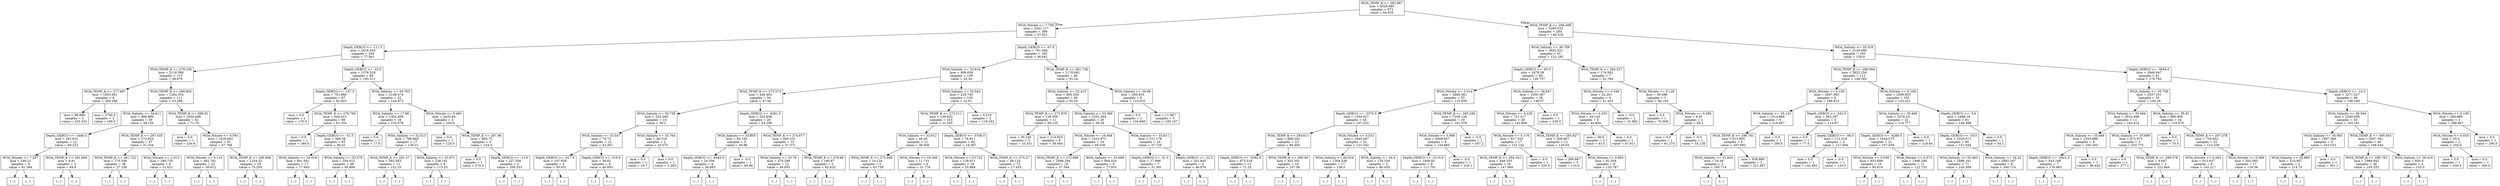 digraph Tree {
node [shape=box] ;
0 [label="WOA_TEMP_K <= 292.667\nmse = 4529.685\nsamples = 673\nvalue = 94.935"] ;
1 [label="WOA_Nitrate <= 7.709\nmse = 2041.117\nsamples = 389\nvalue = 57.921"] ;
0 -> 1 [labeldistance=2.5, labelangle=45, headlabel="True"] ;
2 [label="Depth_GEBCO <= -111.5\nmse = 2418.243\nsamples = 204\nvalue = 77.801"] ;
1 -> 2 ;
3 [label="WOA_TEMP_K <= 279.238\nmse = 2118.598\nsamples = 115\nvalue = 58.879"] ;
2 -> 3 ;
4 [label="WOA_TEMP_K <= 277.497\nmse = 1853.061\nsamples = 4\nvalue = 204.286"] ;
3 -> 4 ;
5 [label="mse = 88.889\nsamples = 2\nvalue = 223.333"] ;
4 -> 5 ;
6 [label="mse = 2700.0\nsamples = 2\nvalue = 190.0"] ;
4 -> 6 ;
7 [label="WOA_TEMP_K <= 288.805\nmse = 1284.334\nsamples = 111\nvalue = 53.286"] ;
3 -> 7 ;
8 [label="WOA_Salinity <= 34.611\nmse = 488.996\nsamples = 59\nvalue = 38.154"] ;
7 -> 8 ;
9 [label="Depth_GEBCO <= -1640.0\nmse = 291.631\nsamples = 12\nvalue = 69.223"] ;
8 -> 9 ;
10 [label="WOA_Nitrate <= 7.257\nmse = 248.21\nsamples = 9\nvalue = 61.384"] ;
9 -> 10 ;
11 [label="(...)"] ;
10 -> 11 ;
24 [label="(...)"] ;
10 -> 24 ;
25 [label="WOA_TEMP_K <= 281.094\nmse = 9.81\nsamples = 3\nvalue = 84.9"] ;
9 -> 25 ;
26 [label="(...)"] ;
25 -> 26 ;
27 [label="(...)"] ;
25 -> 27 ;
30 [label="WOA_TEMP_K <= 287.435\nmse = 273.924\nsamples = 47\nvalue = 31.334"] ;
8 -> 30 ;
31 [label="WOA_TEMP_K <= 281.722\nmse = 170.348\nsamples = 38\nvalue = 27.158"] ;
30 -> 31 ;
32 [label="(...)"] ;
31 -> 32 ;
33 [label="(...)"] ;
31 -> 33 ;
84 [label="WOA_Nitrate <= 1.013\nmse = 280.735\nsamples = 9\nvalue = 51.621"] ;
30 -> 84 ;
85 [label="(...)"] ;
84 -> 85 ;
88 [label="(...)"] ;
84 -> 88 ;
99 [label="WOA_TEMP_K <= 288.92\nmse = 1634.488\nsamples = 52\nvalue = 71.74"] ;
7 -> 99 ;
100 [label="mse = 0.0\nsamples = 1\nvalue = 230.6"] ;
99 -> 100 ;
101 [label="WOA_Nitrate <= 0.591\nmse = 1028.662\nsamples = 51\nvalue = 67.768"] ;
99 -> 101 ;
102 [label="WOA_Nitrate <= 0.114\nmse = 482.761\nsamples = 22\nvalue = 56.612"] ;
101 -> 102 ;
103 [label="(...)"] ;
102 -> 103 ;
108 [label="(...)"] ;
102 -> 108 ;
139 [label="WOA_TEMP_K <= 290.898\nmse = 1254.32\nsamples = 29\nvalue = 75.205"] ;
101 -> 139 ;
140 [label="(...)"] ;
139 -> 140 ;
169 [label="(...)"] ;
139 -> 169 ;
188 [label="Depth_GEBCO <= -23.5\nmse = 1576.528\nsamples = 89\nvalue = 105.311"] ;
2 -> 188 ;
189 [label="Depth_GEBCO <= -107.5\nmse = 753.886\nsamples = 67\nvalue = 92.923"] ;
188 -> 189 ;
190 [label="mse = 0.0\nsamples = 1\nvalue = 170.0"] ;
189 -> 190 ;
191 [label="WOA_TEMP_K <= 278.769\nmse = 644.413\nsamples = 66\nvalue = 91.334"] ;
189 -> 191 ;
192 [label="mse = 0.0\nsamples = 1\nvalue = 180.0"] ;
191 -> 192 ;
193 [label="Depth_GEBCO <= -51.5\nmse = 568.38\nsamples = 65\nvalue = 90.41"] ;
191 -> 193 ;
194 [label="WOA_Salinity <= 34.919\nmse = 841.001\nsamples = 17\nvalue = 77.945"] ;
193 -> 194 ;
195 [label="(...)"] ;
194 -> 195 ;
216 [label="(...)"] ;
194 -> 216 ;
227 [label="WOA_Salinity <= 33.279\nmse = 354.012\nsamples = 48\nvalue = 95.806"] ;
193 -> 227 ;
228 [label="(...)"] ;
227 -> 228 ;
235 [label="(...)"] ;
227 -> 235 ;
296 [label="WOA_Salinity <= 34.763\nmse = 2148.474\nsamples = 22\nvalue = 144.872"] ;
188 -> 296 ;
297 [label="WOA_Salinity <= 17.98\nmse = 1302.409\nsamples = 18\nvalue = 133.579"] ;
296 -> 297 ;
298 [label="mse = 0.0\nsamples = 1\nvalue = 17.8"] ;
297 -> 298 ;
299 [label="WOA_Salinity <= 32.513\nmse = 796.869\nsamples = 17\nvalue = 138.21"] ;
297 -> 299 ;
300 [label="WOA_TEMP_K <= 291.27\nmse = 563.563\nsamples = 11\nvalue = 152.25"] ;
299 -> 300 ;
301 [label="(...)"] ;
300 -> 301 ;
318 [label="(...)"] ;
300 -> 318 ;
319 [label="WOA_Salinity <= 33.971\nmse = 238.181\nsamples = 6\nvalue = 113.25"] ;
299 -> 319 ;
320 [label="(...)"] ;
319 -> 320 ;
327 [label="(...)"] ;
319 -> 327 ;
330 [label="WOA_Nitrate <= 0.465\nmse = 2435.84\nsamples = 4\nvalue = 203.6"] ;
296 -> 330 ;
331 [label="mse = 0.0\nsamples = 1\nvalue = 120.0"] ;
330 -> 331 ;
332 [label="WOA_TEMP_K <= 287.96\nmse = 860.75\nsamples = 3\nvalue = 224.5"] ;
330 -> 332 ;
333 [label="mse = 0.0\nsamples = 1\nvalue = 270.0"] ;
332 -> 333 ;
334 [label="Depth_GEBCO <= -13.0\nmse = 227.556\nsamples = 2\nvalue = 209.333"] ;
332 -> 334 ;
335 [label="(...)"] ;
334 -> 335 ;
336 [label="(...)"] ;
334 -> 336 ;
337 [label="Depth_GEBCO <= -67.0\nmse = 761.494\nsamples = 185\nvalue = 36.641"] ;
1 -> 337 ;
338 [label="WOA_Salinity <= 33.816\nmse = 408.656\nsamples = 139\nvalue = 29.34"] ;
337 -> 338 ;
339 [label="WOA_TEMP_K <= 273.573\nmse = 440.463\nsamples = 34\nvalue = 47.44"] ;
338 -> 339 ;
340 [label="WOA_Salinity <= 33.738\nmse = 192.349\nsamples = 14\nvalue = 39.2"] ;
339 -> 340 ;
341 [label="WOA_Salinity <= 33.547\nmse = 74.72\nsamples = 12\nvalue = 43.361"] ;
340 -> 341 ;
342 [label="Depth_GEBCO <= -617.5\nmse = 107.659\nsamples = 4\nvalue = 50.031"] ;
341 -> 342 ;
343 [label="(...)"] ;
342 -> 343 ;
346 [label="(...)"] ;
342 -> 346 ;
349 [label="Depth_GEBCO <= -319.5\nmse = 36.63\nsamples = 8\nvalue = 40.693"] ;
341 -> 349 ;
350 [label="(...)"] ;
349 -> 350 ;
361 [label="(...)"] ;
349 -> 361 ;
364 [label="WOA_Salinity <= 33.764\nmse = 46.316\nsamples = 2\nvalue = 10.075"] ;
340 -> 364 ;
365 [label="mse = 0.0\nsamples = 1\nvalue = 19.7"] ;
364 -> 365 ;
366 [label="mse = 0.0\nsamples = 1\nvalue = 5.263"] ;
364 -> 366 ;
367 [label="Depth_GEBCO <= -4381.0\nmse = 533.858\nsamples = 20\nvalue = 53.256"] ;
339 -> 367 ;
368 [label="WOA_Salinity <= 33.805\nmse = 84.192\nsamples = 5\nvalue = 39.88"] ;
367 -> 368 ;
369 [label="Depth_GEBCO <= -4445.0\nmse = 24.356\nsamples = 4\nvalue = 36.883"] ;
368 -> 369 ;
370 [label="(...)"] ;
369 -> 370 ;
373 [label="(...)"] ;
369 -> 373 ;
376 [label="mse = -0.0\nsamples = 1\nvalue = 60.86"] ;
368 -> 376 ;
377 [label="WOA_TEMP_K <= 274.677\nmse = 600.231\nsamples = 15\nvalue = 57.371"] ;
367 -> 377 ;
378 [label="WOA_Salinity <= 33.78\nmse = 478.298\nsamples = 12\nvalue = 49.855"] ;
377 -> 378 ;
379 [label="(...)"] ;
378 -> 379 ;
392 [label="(...)"] ;
378 -> 392 ;
393 [label="WOA_TEMP_K <= 279.68\nmse = 190.67\nsamples = 3\nvalue = 82.425"] ;
377 -> 393 ;
394 [label="(...)"] ;
393 -> 394 ;
397 [label="(...)"] ;
393 -> 397 ;
398 [label="WOA_Salinity <= 35.542\nmse = 229.745\nsamples = 105\nvalue = 22.61"] ;
338 -> 398 ;
399 [label="WOA_TEMP_K <= 273.511\nmse = 109.832\nsamples = 103\nvalue = 21.355"] ;
398 -> 399 ;
400 [label="WOA_Salinity <= 33.912\nmse = 48.28\nsamples = 11\nvalue = 38.506"] ;
399 -> 400 ;
401 [label="WOA_TEMP_K <= 272.609\nmse = 14.134\nsamples = 5\nvalue = 43.738"] ;
400 -> 401 ;
402 [label="(...)"] ;
401 -> 402 ;
405 [label="(...)"] ;
401 -> 405 ;
410 [label="WOA_Nitrate <= 16.266\nmse = 11.731\nsamples = 6\nvalue = 31.779"] ;
400 -> 410 ;
411 [label="(...)"] ;
410 -> 411 ;
412 [label="(...)"] ;
410 -> 412 ;
421 [label="Depth_GEBCO <= -3706.0\nmse = 78.911\nsamples = 92\nvalue = 19.367"] ;
399 -> 421 ;
422 [label="WOA_Nitrate <= 23.722\nmse = 129.011\nsamples = 19\nvalue = 25.966"] ;
421 -> 422 ;
423 [label="(...)"] ;
422 -> 423 ;
454 [label="(...)"] ;
422 -> 454 ;
459 [label="WOA_TEMP_K <= 275.27\nmse = 48.124\nsamples = 73\nvalue = 17.455"] ;
421 -> 459 ;
460 [label="(...)"] ;
459 -> 460 ;
491 [label="(...)"] ;
459 -> 491 ;
554 [label="mse = 0.219\nsamples = 2\nvalue = 119.262"] ;
398 -> 554 ;
555 [label="WOA_TEMP_K <= 281.738\nmse = 1178.662\nsamples = 46\nvalue = 55.24"] ;
337 -> 555 ;
556 [label="WOA_Salinity <= 32.415\nmse = 965.354\nsamples = 40\nvalue = 50.26"] ;
555 -> 556 ;
557 [label="WOA_TEMP_K <= 272.876\nmse = 126.358\nsamples = 11\nvalue = 36.125"] ;
556 -> 557 ;
558 [label="mse = 30.245\nsamples = 5\nvalue = 33.431"] ;
557 -> 558 ;
559 [label="mse = 214.653\nsamples = 6\nvalue = 39.064"] ;
557 -> 559 ;
560 [label="WOA_Salinity <= 33.366\nmse = 1201.364\nsamples = 29\nvalue = 56.28"] ;
556 -> 560 ;
561 [label="WOA_Nitrate <= 16.948\nmse = 1523.973\nsamples = 19\nvalue = 69.036"] ;
560 -> 561 ;
562 [label="WOA_TEMP_K <= 272.686\nmse = 2088.294\nsamples = 10\nvalue = 57.594"] ;
561 -> 562 ;
563 [label="(...)"] ;
562 -> 563 ;
564 [label="(...)"] ;
562 -> 564 ;
565 [label="WOA_Salinity <= 33.089\nmse = 904.024\nsamples = 9\nvalue = 77.935"] ;
561 -> 565 ;
566 [label="(...)"] ;
565 -> 566 ;
567 [label="(...)"] ;
565 -> 567 ;
570 [label="WOA_Salinity <= 33.811\nmse = 151.178\nsamples = 10\nvalue = 37.726"] ;
560 -> 570 ;
571 [label="Depth_GEBCO <= -31.5\nmse = 17.996\nsamples = 7\nvalue = 31.391"] ;
570 -> 571 ;
572 [label="(...)"] ;
571 -> 572 ;
579 [label="(...)"] ;
571 -> 579 ;
580 [label="Depth_GEBCO <= -22.5\nmse = 201.845\nsamples = 3\nvalue = 46.876"] ;
570 -> 580 ;
581 [label="(...)"] ;
580 -> 581 ;
584 [label="(...)"] ;
580 -> 584 ;
585 [label="WOA_Salinity <= 34.48\nmse = 250.835\nsamples = 6\nvalue = 110.025"] ;
555 -> 585 ;
586 [label="mse = 0.0\nsamples = 1\nvalue = 134.669"] ;
585 -> 586 ;
587 [label="mse = 11.067\nsamples = 5\nvalue = 100.167"] ;
585 -> 587 ;
588 [label="WOA_TEMP_K <= 296.468\nmse = 3285.532\nsamples = 284\nvalue = 148.418"] ;
0 -> 588 [labeldistance=2.5, labelangle=-45, headlabel="False"] ;
589 [label="WOA_Salinity <= 36.709\nmse = 2652.621\nsamples = 91\nvalue = 122.185"] ;
588 -> 589 ;
590 [label="Depth_GEBCO <= -65.5\nmse = 2478.38\nsamples = 84\nvalue = 126.737"] ;
589 -> 590 ;
591 [label="WOA_Nitrate <= 1.414\nmse = 2864.381\nsamples = 55\nvalue = 115.939"] ;
590 -> 591 ;
592 [label="Depth_GEBCO <= -3370.5\nmse = 1554.027\nsamples = 45\nvalue = 107.252"] ;
591 -> 592 ;
593 [label="WOA_TEMP_K <= 294.611\nmse = 868.242\nsamples = 23\nvalue = 89.405"] ;
592 -> 593 ;
594 [label="Depth_GEBCO <= -5292.5\nmse = 673.516\nsamples = 13\nvalue = 71.23"] ;
593 -> 594 ;
595 [label="(...)"] ;
594 -> 595 ;
596 [label="(...)"] ;
594 -> 596 ;
619 [label="WOA_TEMP_K <= 295.56\nmse = 402.301\nsamples = 10\nvalue = 107.58"] ;
593 -> 619 ;
620 [label="(...)"] ;
619 -> 620 ;
631 [label="(...)"] ;
619 -> 631 ;
636 [label="WOA_Nitrate <= 0.531\nmse = 1645.447\nsamples = 22\nvalue = 121.342"] ;
592 -> 636 ;
637 [label="WOA_Salinity <= 26.024\nmse = 1304.536\nsamples = 17\nvalue = 138.0"] ;
636 -> 637 ;
638 [label="(...)"] ;
637 -> 638 ;
639 [label="(...)"] ;
637 -> 639 ;
660 [label="WOA_Salinity <= 34.4\nmse = 129.339\nsamples = 5\nvalue = 80.455"] ;
636 -> 660 ;
661 [label="(...)"] ;
660 -> 661 ;
668 [label="(...)"] ;
660 -> 668 ;
669 [label="WOA_TEMP_K <= 295.249\nmse = 7259.126\nsamples = 10\nvalue = 161.378"] ;
591 -> 669 ;
670 [label="WOA_Nitrate <= 5.098\nmse = 4009.827\nsamples = 9\nvalue = 134.865"] ;
669 -> 670 ;
671 [label="Depth_GEBCO <= -3115.0\nmse = 1949.92\nsamples = 8\nvalue = 111.701"] ;
670 -> 671 ;
672 [label="(...)"] ;
671 -> 672 ;
679 [label="(...)"] ;
671 -> 679 ;
682 [label="mse = -0.0\nsamples = 1\nvalue = 239.1"] ;
670 -> 682 ;
683 [label="mse = -0.0\nsamples = 1\nvalue = 307.2"] ;
669 -> 683 ;
684 [label="WOA_Salinity <= 36.647\nmse = 1030.367\nsamples = 29\nvalue = 148.07"] ;
590 -> 684 ;
685 [label="WOA_Nitrate <= 0.226\nmse = 721.317\nsamples = 28\nvalue = 143.868"] ;
684 -> 685 ;
686 [label="WOA_Nitrate <= 0.176\nmse = 817.353\nsamples = 17\nvalue = 153.142"] ;
685 -> 686 ;
687 [label="WOA_TEMP_K <= 294.341\nmse = 448.353\nsamples = 16\nvalue = 147.064"] ;
686 -> 687 ;
688 [label="(...)"] ;
687 -> 688 ;
695 [label="(...)"] ;
687 -> 695 ;
706 [label="mse = -0.0\nsamples = 1\nvalue = 220.0"] ;
686 -> 706 ;
707 [label="WOA_TEMP_K <= 293.927\nmse = 209.867\nsamples = 11\nvalue = 129.03"] ;
685 -> 707 ;
708 [label="mse = 266.667\nsamples = 3\nvalue = 110.0"] ;
707 -> 708 ;
709 [label="WOA_Nitrate <= 0.805\nmse = 82.504\nsamples = 8\nvalue = 133.787"] ;
707 -> 709 ;
710 [label="(...)"] ;
709 -> 710 ;
717 [label="(...)"] ;
709 -> 717 ;
718 [label="mse = 0.0\nsamples = 1\nvalue = 230.0"] ;
684 -> 718 ;
719 [label="WOA_TEMP_K <= 294.327\nmse = 174.502\nsamples = 7\nvalue = 52.764"] ;
589 -> 719 ;
720 [label="WOA_Nitrate <= 0.549\nmse = 52.201\nsamples = 4\nvalue = 41.423"] ;
719 -> 720 ;
721 [label="WOA_Nitrate <= 0.203\nmse = 29.143\nsamples = 3\nvalue = 44.604"] ;
720 -> 721 ;
722 [label="mse = 36.0\nsamples = 2\nvalue = 43.0"] ;
721 -> 722 ;
723 [label="mse = 0.0\nsamples = 1\nvalue = 47.811"] ;
721 -> 723 ;
724 [label="mse = -0.0\nsamples = 1\nvalue = 31.882"] ;
720 -> 724 ;
725 [label="WOA_Nitrate <= 0.126\nmse = 39.588\nsamples = 3\nvalue = 64.104"] ;
719 -> 725 ;
726 [label="mse = 0.0\nsamples = 1\nvalue = 70.009"] ;
725 -> 726 ;
727 [label="WOA_Nitrate <= 0.296\nmse = 9.45\nsamples = 2\nvalue = 58.2"] ;
725 -> 727 ;
728 [label="mse = 0.0\nsamples = 1\nvalue = 61.274"] ;
727 -> 728 ;
729 [label="mse = -0.0\nsamples = 1\nvalue = 55.126"] ;
727 -> 729 ;
730 [label="WOA_Salinity <= 35.516\nmse = 3129.496\nsamples = 193\nvalue = 159.9"] ;
588 -> 730 ;
731 [label="WOA_TEMP_K <= 296.994\nmse = 2922.258\nsamples = 112\nvalue = 148.293"] ;
730 -> 731 ;
732 [label="WOA_Nitrate <= 0.159\nmse = 2947.083\nsamples = 9\nvalue = 196.815"] ;
731 -> 732 ;
733 [label="WOA_Salinity <= 35.131\nmse = 1314.889\nsamples = 6\nvalue = 218.667"] ;
732 -> 733 ;
734 [label="WOA_TEMP_K <= 296.761\nmse = 613.905\nsamples = 5\nvalue = 207.692"] ;
733 -> 734 ;
735 [label="WOA_Salinity <= 31.624\nmse = 24.49\nsamples = 3\nvalue = 195.714"] ;
734 -> 735 ;
736 [label="(...)"] ;
735 -> 736 ;
737 [label="(...)"] ;
735 -> 737 ;
738 [label="mse = 938.889\nsamples = 2\nvalue = 221.667"] ;
734 -> 738 ;
739 [label="mse = 0.0\nsamples = 1\nvalue = 290.0"] ;
733 -> 739 ;
740 [label="Depth_GEBCO <= -342.0\nmse = 562.297\nsamples = 3\nvalue = 114.87"] ;
732 -> 740 ;
741 [label="mse = 0.0\nsamples = 1\nvalue = 77.0"] ;
740 -> 741 ;
742 [label="Depth_GEBCO <= -90.5\nmse = 112.319\nsamples = 2\nvalue = 127.494"] ;
740 -> 742 ;
743 [label="mse = 0.0\nsamples = 1\nvalue = 142.482"] ;
742 -> 743 ;
744 [label="mse = -0.0\nsamples = 1\nvalue = 120.0"] ;
742 -> 744 ;
745 [label="WOA_Nitrate <= 0.108\nmse = 2599.853\nsamples = 103\nvalue = 142.421"] ;
731 -> 745 ;
746 [label="WOA_Salinity <= 35.406\nmse = 2076.23\nsamples = 22\nvalue = 114.777"] ;
745 -> 746 ;
747 [label="Depth_GEBCO <= -4289.5\nmse = 1444.575\nsamples = 21\nvalue = 107.839"] ;
746 -> 747 ;
748 [label="WOA_Nitrate <= 0.039\nmse = 853.699\nsamples = 10\nvalue = 90.819"] ;
747 -> 748 ;
749 [label="(...)"] ;
748 -> 749 ;
754 [label="(...)"] ;
748 -> 754 ;
767 [label="WOA_Nitrate <= 0.072\nmse = 1486.289\nsamples = 11\nvalue = 122.733"] ;
747 -> 767 ;
768 [label="(...)"] ;
767 -> 768 ;
785 [label="(...)"] ;
767 -> 785 ;
788 [label="mse = 0.0\nsamples = 1\nvalue = 218.84"] ;
746 -> 788 ;
789 [label="Depth_GEBCO <= -3.0\nmse = 2488.18\nsamples = 81\nvalue = 149.498"] ;
745 -> 789 ;
790 [label="Depth_GEBCO <= -16.5\nmse = 2320.071\nsamples = 80\nvalue = 151.844"] ;
789 -> 790 ;
791 [label="WOA_Salinity <= 35.483\nmse = 1896.161\nsamples = 71\nvalue = 145.509"] ;
790 -> 791 ;
792 [label="(...)"] ;
791 -> 792 ;
905 [label="(...)"] ;
791 -> 905 ;
908 [label="WOA_Salinity <= 34.32\nmse = 2892.347\nsamples = 9\nvalue = 200.714"] ;
790 -> 908 ;
909 [label="(...)"] ;
908 -> 909 ;
910 [label="(...)"] ;
908 -> 910 ;
915 [label="mse = 0.0\nsamples = 1\nvalue = 54.1"] ;
789 -> 915 ;
916 [label="Depth_GEBCO <= -3654.0\nmse = 2949.947\nsamples = 81\nvalue = 176.783"] ;
730 -> 916 ;
917 [label="WOA_Salinity <= 35.758\nmse = 2337.251\nsamples = 35\nvalue = 146.26"] ;
916 -> 917 ;
918 [label="WOA_Salinity <= 35.694\nmse = 2014.498\nsamples = 11\nvalue = 182.414"] ;
917 -> 918 ;
919 [label="WOA_Salinity <= 35.689\nmse = 1355.886\nsamples = 8\nvalue = 165.293"] ;
918 -> 919 ;
920 [label="Depth_GEBCO <= -3921.5\nmse = 543.168\nsamples = 7\nvalue = 176.963"] ;
919 -> 920 ;
921 [label="(...)"] ;
920 -> 921 ;
932 [label="(...)"] ;
920 -> 932 ;
933 [label="mse = 0.0\nsamples = 1\nvalue = 89.442"] ;
919 -> 933 ;
934 [label="WOA_Salinity <= 35.699\nmse = 472.973\nsamples = 3\nvalue = 233.775"] ;
918 -> 934 ;
935 [label="mse = 0.0\nsamples = 1\nvalue = 277.1"] ;
934 -> 935 ;
936 [label="WOA_TEMP_K <= 299.378\nmse = 4.647\nsamples = 2\nvalue = 222.944"] ;
934 -> 936 ;
937 [label="(...)"] ;
936 -> 937 ;
938 [label="(...)"] ;
936 -> 938 ;
939 [label="WOA_Salinity <= 35.81\nmse = 890.905\nsamples = 24\nvalue = 119.479"] ;
917 -> 939 ;
940 [label="mse = 0.0\nsamples = 1\nvalue = 70.0"] ;
939 -> 940 ;
941 [label="WOA_TEMP_K <= 297.378\nmse = 750.652\nsamples = 23\nvalue = 123.438"] ;
939 -> 941 ;
942 [label="WOA_Nitrate <= 0.283\nmse = 913.637\nsamples = 6\nvalue = 145.217"] ;
941 -> 942 ;
943 [label="(...)"] ;
942 -> 943 ;
950 [label="(...)"] ;
942 -> 950 ;
953 [label="WOA_Nitrate <= 0.068\nmse = 502.093\nsamples = 17\nvalue = 116.56"] ;
941 -> 953 ;
954 [label="(...)"] ;
953 -> 954 ;
961 [label="(...)"] ;
953 -> 961 ;
986 [label="Depth_GEBCO <= -14.5\nmse = 2371.527\nsamples = 46\nvalue = 196.169"] ;
916 -> 986 ;
987 [label="WOA_Salinity <= 36.044\nmse = 2240.659\nsamples = 43\nvalue = 193.191"] ;
986 -> 987 ;
988 [label="WOA_Salinity <= 35.995\nmse = 1997.566\nsamples = 3\nvalue = 243.533"] ;
987 -> 988 ;
989 [label="WOA_Salinity <= 35.889\nmse = 510.907\nsamples = 2\nvalue = 214.75"] ;
988 -> 989 ;
990 [label="(...)"] ;
989 -> 990 ;
991 [label="(...)"] ;
989 -> 991 ;
992 [label="mse = 0.0\nsamples = 1\nvalue = 301.1"] ;
988 -> 992 ;
993 [label="WOA_TEMP_K <= 300.503\nmse = 2007.561\nsamples = 40\nvalue = 188.544"] ;
987 -> 993 ;
994 [label="WOA_TEMP_K <= 299.783\nmse = 1989.942\nsamples = 36\nvalue = 193.252"] ;
993 -> 994 ;
995 [label="(...)"] ;
994 -> 995 ;
1026 [label="(...)"] ;
994 -> 1026 ;
1031 [label="WOA_Salinity <= 36.416\nmse = 850.0\nsamples = 4\nvalue = 155.0"] ;
993 -> 1031 ;
1032 [label="(...)"] ;
1031 -> 1032 ;
1033 [label="(...)"] ;
1031 -> 1033 ;
1036 [label="WOA_Nitrate <= 0.109\nmse = 288.889\nsamples = 3\nvalue = 266.667"] ;
986 -> 1036 ;
1037 [label="WOA_Nitrate <= 0.033\nmse = 25.0\nsamples = 2\nvalue = 255.0"] ;
1036 -> 1037 ;
1038 [label="mse = 0.0\nsamples = 1\nvalue = 250.0"] ;
1037 -> 1038 ;
1039 [label="mse = 0.0\nsamples = 1\nvalue = 260.0"] ;
1037 -> 1039 ;
1040 [label="mse = 0.0\nsamples = 1\nvalue = 290.0"] ;
1036 -> 1040 ;
}